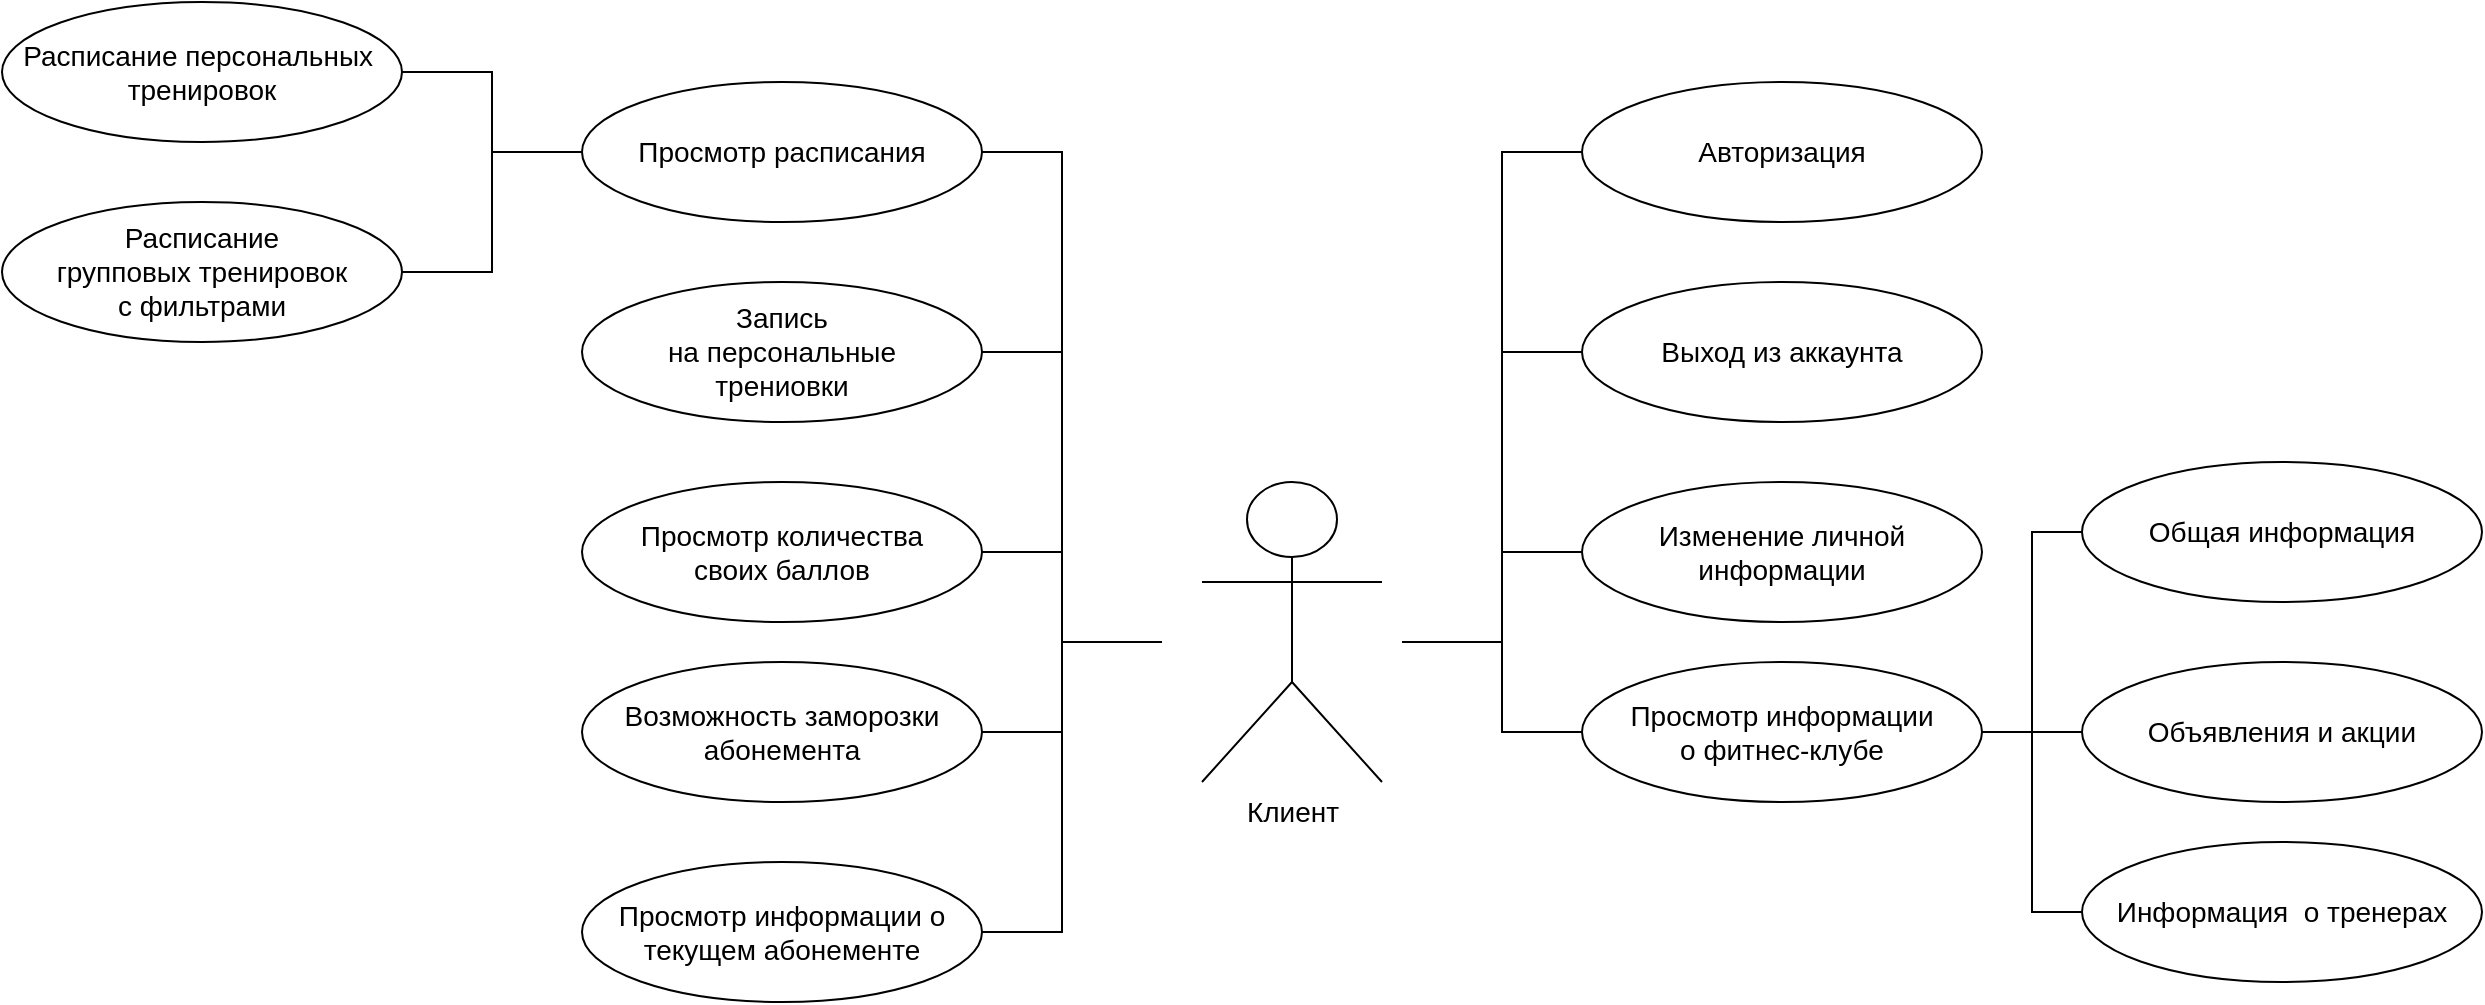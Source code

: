 <mxfile version="23.1.5" type="device" pages="4">
  <diagram id="JgWmcChnruEpAp_GRVAy" name="client">
    <mxGraphModel dx="2447" dy="843" grid="1" gridSize="10" guides="1" tooltips="1" connect="1" arrows="1" fold="1" page="1" pageScale="1" pageWidth="827" pageHeight="1169" math="0" shadow="0">
      <root>
        <mxCell id="0" />
        <mxCell id="1" parent="0" />
        <mxCell id="36" value="&lt;span style=&quot;font-size: 14px&quot;&gt;Клиент&lt;/span&gt;" style="shape=umlActor;verticalLabelPosition=bottom;verticalAlign=top;html=1;" parent="1" vertex="1">
          <mxGeometry x="380" y="240" width="90" height="150" as="geometry" />
        </mxCell>
        <mxCell id="37" style="edgeStyle=orthogonalEdgeStyle;rounded=0;html=1;fontSize=14;endArrow=none;endFill=0;strokeColor=default;exitX=0;exitY=0.5;exitDx=0;exitDy=0;entryX=0;entryY=0.5;entryDx=0;entryDy=0;" parent="1" source="48" target="38" edge="1">
          <mxGeometry relative="1" as="geometry">
            <Array as="points">
              <mxPoint x="530" y="75" />
              <mxPoint x="530" y="275" />
            </Array>
            <mxPoint x="560" y="75" as="sourcePoint" />
            <mxPoint x="560" y="275" as="targetPoint" />
          </mxGeometry>
        </mxCell>
        <mxCell id="38" value="Изменение личной информации" style="ellipse;whiteSpace=wrap;html=1;fontSize=14;" parent="1" vertex="1">
          <mxGeometry x="570" y="240" width="200" height="70" as="geometry" />
        </mxCell>
        <mxCell id="39" style="edgeStyle=orthogonalEdgeStyle;rounded=0;html=1;fontSize=14;endArrow=none;endFill=0;strokeColor=default;exitX=0;exitY=0.5;exitDx=0;exitDy=0;" parent="1" source="40" edge="1">
          <mxGeometry relative="1" as="geometry">
            <mxPoint x="530" y="175" as="targetPoint" />
            <mxPoint x="560" y="175" as="sourcePoint" />
          </mxGeometry>
        </mxCell>
        <mxCell id="40" value="Выход из аккаунта" style="ellipse;whiteSpace=wrap;html=1;fontSize=14;" parent="1" vertex="1">
          <mxGeometry x="570" y="140" width="200" height="70" as="geometry" />
        </mxCell>
        <mxCell id="41" style="edgeStyle=orthogonalEdgeStyle;html=1;exitX=1;exitY=0.5;exitDx=0;exitDy=0;entryX=1;entryY=0.5;entryDx=0;entryDy=0;fontSize=14;strokeColor=default;rounded=0;endArrow=none;endFill=0;" parent="1" source="42" target="45" edge="1">
          <mxGeometry relative="1" as="geometry">
            <Array as="points">
              <mxPoint x="310" y="75" />
              <mxPoint x="310" y="275" />
            </Array>
          </mxGeometry>
        </mxCell>
        <mxCell id="42" value="Просмотр расписания" style="ellipse;whiteSpace=wrap;html=1;fontSize=14;" parent="1" vertex="1">
          <mxGeometry x="70" y="40" width="200" height="70" as="geometry" />
        </mxCell>
        <mxCell id="43" style="edgeStyle=orthogonalEdgeStyle;rounded=0;html=1;exitX=1;exitY=0.5;exitDx=0;exitDy=0;fontSize=14;endArrow=none;endFill=0;strokeColor=default;" parent="1" source="44" edge="1">
          <mxGeometry relative="1" as="geometry">
            <mxPoint x="310" y="175" as="targetPoint" />
          </mxGeometry>
        </mxCell>
        <mxCell id="44" value="Запись&lt;br&gt;на персональные&lt;br&gt;трениовки" style="ellipse;whiteSpace=wrap;html=1;fontSize=14;" parent="1" vertex="1">
          <mxGeometry x="70" y="140" width="200" height="70" as="geometry" />
        </mxCell>
        <mxCell id="45" value="Просмотр количества &lt;br&gt;своих баллов" style="ellipse;whiteSpace=wrap;html=1;fontSize=14;" parent="1" vertex="1">
          <mxGeometry x="70" y="240" width="200" height="70" as="geometry" />
        </mxCell>
        <mxCell id="46" style="edgeStyle=orthogonalEdgeStyle;html=1;exitX=1;exitY=0.5;exitDx=0;exitDy=0;rounded=0;endArrow=none;endFill=0;" parent="1" source="47" edge="1">
          <mxGeometry relative="1" as="geometry">
            <mxPoint x="310" y="270" as="targetPoint" />
            <Array as="points">
              <mxPoint x="310" y="365" />
            </Array>
          </mxGeometry>
        </mxCell>
        <mxCell id="47" value="Возможность заморозки абонемента" style="ellipse;whiteSpace=wrap;html=1;fontSize=14;" parent="1" vertex="1">
          <mxGeometry x="70" y="330" width="200" height="70" as="geometry" />
        </mxCell>
        <mxCell id="48" value="Авторизация" style="ellipse;whiteSpace=wrap;html=1;fontSize=14;" parent="1" vertex="1">
          <mxGeometry x="570" y="40" width="200" height="70" as="geometry" />
        </mxCell>
        <mxCell id="49" style="edgeStyle=orthogonalEdgeStyle;rounded=0;html=1;exitX=0;exitY=0.5;exitDx=0;exitDy=0;endArrow=none;endFill=0;" parent="1" source="50" edge="1">
          <mxGeometry relative="1" as="geometry">
            <mxPoint x="530" y="270" as="targetPoint" />
            <Array as="points">
              <mxPoint x="530" y="365" />
              <mxPoint x="530" y="320" />
            </Array>
          </mxGeometry>
        </mxCell>
        <mxCell id="50" value="Просмотр информации&lt;br&gt;о фитнес-клубе" style="ellipse;whiteSpace=wrap;html=1;fontSize=14;" parent="1" vertex="1">
          <mxGeometry x="570" y="330" width="200" height="70" as="geometry" />
        </mxCell>
        <mxCell id="57" style="edgeStyle=orthogonalEdgeStyle;rounded=0;html=1;exitX=1;exitY=0.5;exitDx=0;exitDy=0;endArrow=none;endFill=0;" parent="1" source="53" edge="1">
          <mxGeometry relative="1" as="geometry">
            <mxPoint x="360" y="320" as="targetPoint" />
            <Array as="points">
              <mxPoint x="310" y="465" />
              <mxPoint x="310" y="320" />
              <mxPoint x="360" y="320" />
            </Array>
          </mxGeometry>
        </mxCell>
        <mxCell id="53" value="Просмотр информации о текущем абонементе" style="ellipse;whiteSpace=wrap;html=1;fontSize=14;" parent="1" vertex="1">
          <mxGeometry x="70" y="430" width="200" height="70" as="geometry" />
        </mxCell>
        <mxCell id="58" style="edgeStyle=orthogonalEdgeStyle;rounded=0;html=1;exitX=0;exitY=0.5;exitDx=0;exitDy=0;endArrow=none;endFill=0;" parent="1" source="50" edge="1">
          <mxGeometry relative="1" as="geometry">
            <mxPoint x="480" y="320" as="targetPoint" />
            <Array as="points">
              <mxPoint x="530" y="365" />
              <mxPoint x="530" y="320" />
            </Array>
            <mxPoint x="570" y="455" as="sourcePoint" />
          </mxGeometry>
        </mxCell>
        <mxCell id="4wWkYIhWwg3KaGlGukRf-58" value="" style="endArrow=none;html=1;rounded=0;entryX=1;entryY=0.5;entryDx=0;entryDy=0;exitX=0;exitY=0.5;exitDx=0;exitDy=0;edgeStyle=orthogonalEdgeStyle;" parent="1" source="42" target="4wWkYIhWwg3KaGlGukRf-59" edge="1">
          <mxGeometry width="50" height="50" relative="1" as="geometry">
            <mxPoint x="430" y="390" as="sourcePoint" />
            <mxPoint x="-30" y="100" as="targetPoint" />
          </mxGeometry>
        </mxCell>
        <mxCell id="4wWkYIhWwg3KaGlGukRf-59" value="Расписание &lt;br&gt;групповых тренировок&lt;br&gt;с фильтрами" style="ellipse;whiteSpace=wrap;html=1;fontSize=14;" parent="1" vertex="1">
          <mxGeometry x="-220" y="100" width="200" height="70" as="geometry" />
        </mxCell>
        <mxCell id="4wWkYIhWwg3KaGlGukRf-60" value="Расписание персональных&amp;nbsp;&lt;br&gt;тренировок" style="ellipse;whiteSpace=wrap;html=1;fontSize=14;" parent="1" vertex="1">
          <mxGeometry x="-220" width="200" height="70" as="geometry" />
        </mxCell>
        <mxCell id="4wWkYIhWwg3KaGlGukRf-61" value="" style="endArrow=none;html=1;rounded=0;entryX=1;entryY=0.5;entryDx=0;entryDy=0;exitX=0;exitY=0.5;exitDx=0;exitDy=0;edgeStyle=orthogonalEdgeStyle;" parent="1" source="42" target="4wWkYIhWwg3KaGlGukRf-60" edge="1">
          <mxGeometry width="50" height="50" relative="1" as="geometry">
            <mxPoint x="430" y="390" as="sourcePoint" />
            <mxPoint x="480" y="340" as="targetPoint" />
          </mxGeometry>
        </mxCell>
        <mxCell id="4wWkYIhWwg3KaGlGukRf-63" value="Объявления и акции" style="ellipse;whiteSpace=wrap;html=1;fontSize=14;" parent="1" vertex="1">
          <mxGeometry x="820" y="330" width="200" height="70" as="geometry" />
        </mxCell>
        <mxCell id="4wWkYIhWwg3KaGlGukRf-64" value="Общая информация" style="ellipse;whiteSpace=wrap;html=1;fontSize=14;" parent="1" vertex="1">
          <mxGeometry x="820" y="230" width="200" height="70" as="geometry" />
        </mxCell>
        <mxCell id="4wWkYIhWwg3KaGlGukRf-66" value="" style="endArrow=none;html=1;rounded=0;entryX=0;entryY=0.5;entryDx=0;entryDy=0;exitX=1;exitY=0.5;exitDx=0;exitDy=0;edgeStyle=orthogonalEdgeStyle;" parent="1" source="50" target="4wWkYIhWwg3KaGlGukRf-64" edge="1">
          <mxGeometry width="50" height="50" relative="1" as="geometry">
            <mxPoint x="430" y="390" as="sourcePoint" />
            <mxPoint x="480" y="340" as="targetPoint" />
          </mxGeometry>
        </mxCell>
        <mxCell id="4wWkYIhWwg3KaGlGukRf-67" value="" style="endArrow=none;html=1;rounded=0;entryX=0;entryY=0.5;entryDx=0;entryDy=0;exitX=1;exitY=0.5;exitDx=0;exitDy=0;edgeStyle=orthogonalEdgeStyle;" parent="1" source="50" target="4wWkYIhWwg3KaGlGukRf-63" edge="1">
          <mxGeometry width="50" height="50" relative="1" as="geometry">
            <mxPoint x="770" y="370" as="sourcePoint" />
            <mxPoint x="830" y="380" as="targetPoint" />
          </mxGeometry>
        </mxCell>
        <mxCell id="4wWkYIhWwg3KaGlGukRf-68" value="Информация&amp;nbsp; о тренерах" style="ellipse;whiteSpace=wrap;html=1;fontSize=14;" parent="1" vertex="1">
          <mxGeometry x="820" y="420" width="200" height="70" as="geometry" />
        </mxCell>
        <mxCell id="4wWkYIhWwg3KaGlGukRf-69" value="" style="endArrow=none;html=1;rounded=0;entryX=0;entryY=0.5;entryDx=0;entryDy=0;exitX=1;exitY=0.5;exitDx=0;exitDy=0;edgeStyle=orthogonalEdgeStyle;" parent="1" source="50" target="4wWkYIhWwg3KaGlGukRf-68" edge="1">
          <mxGeometry width="50" height="50" relative="1" as="geometry">
            <mxPoint x="430" y="390" as="sourcePoint" />
            <mxPoint x="480" y="340" as="targetPoint" />
          </mxGeometry>
        </mxCell>
      </root>
    </mxGraphModel>
  </diagram>
  <diagram id="VQe6DZZ4oRjBUS93IAuy" name="admin">
    <mxGraphModel dx="1620" dy="843" grid="1" gridSize="10" guides="1" tooltips="1" connect="1" arrows="1" fold="1" page="1" pageScale="1" pageWidth="1100" pageHeight="850" math="0" shadow="0">
      <root>
        <mxCell id="0" />
        <mxCell id="1" parent="0" />
        <mxCell id="sJf_m1rJ1l_5RSg0pAdF-1" value="&lt;span style=&quot;font-size: 14px;&quot;&gt;Администратор&lt;/span&gt;" style="shape=umlActor;verticalLabelPosition=bottom;verticalAlign=top;html=1;" parent="1" vertex="1">
          <mxGeometry x="730" y="720" width="90" height="150" as="geometry" />
        </mxCell>
        <mxCell id="sJf_m1rJ1l_5RSg0pAdF-2" style="edgeStyle=orthogonalEdgeStyle;rounded=0;html=1;fontSize=14;endArrow=none;endFill=0;strokeColor=default;exitX=0;exitY=0.5;exitDx=0;exitDy=0;entryX=0;entryY=0.5;entryDx=0;entryDy=0;" parent="1" source="sJf_m1rJ1l_5RSg0pAdF-13" target="sJf_m1rJ1l_5RSg0pAdF-3" edge="1">
          <mxGeometry relative="1" as="geometry">
            <Array as="points">
              <mxPoint x="880" y="555" />
              <mxPoint x="880" y="755" />
            </Array>
            <mxPoint x="910" y="555" as="sourcePoint" />
            <mxPoint x="910" y="755" as="targetPoint" />
          </mxGeometry>
        </mxCell>
        <mxCell id="sJf_m1rJ1l_5RSg0pAdF-3" value="Выход из аккаунта" style="ellipse;whiteSpace=wrap;html=1;fontSize=14;" parent="1" vertex="1">
          <mxGeometry x="920" y="720" width="200" height="70" as="geometry" />
        </mxCell>
        <mxCell id="sJf_m1rJ1l_5RSg0pAdF-4" style="edgeStyle=orthogonalEdgeStyle;rounded=0;html=1;fontSize=14;endArrow=none;endFill=0;strokeColor=default;exitX=0;exitY=0.5;exitDx=0;exitDy=0;" parent="1" source="sJf_m1rJ1l_5RSg0pAdF-5" edge="1">
          <mxGeometry relative="1" as="geometry">
            <mxPoint x="880" y="655" as="targetPoint" />
            <mxPoint x="910" y="655" as="sourcePoint" />
          </mxGeometry>
        </mxCell>
        <mxCell id="sJf_m1rJ1l_5RSg0pAdF-5" value="Авторизация" style="ellipse;whiteSpace=wrap;html=1;fontSize=14;" parent="1" vertex="1">
          <mxGeometry x="920" y="620" width="200" height="70" as="geometry" />
        </mxCell>
        <mxCell id="sJf_m1rJ1l_5RSg0pAdF-6" style="edgeStyle=orthogonalEdgeStyle;html=1;exitX=1;exitY=0.5;exitDx=0;exitDy=0;entryX=1;entryY=0.5;entryDx=0;entryDy=0;fontSize=14;strokeColor=default;rounded=0;endArrow=none;endFill=0;" parent="1" source="sJf_m1rJ1l_5RSg0pAdF-7" target="sJf_m1rJ1l_5RSg0pAdF-10" edge="1">
          <mxGeometry relative="1" as="geometry">
            <Array as="points">
              <mxPoint x="660" y="555" />
              <mxPoint x="660" y="755" />
            </Array>
          </mxGeometry>
        </mxCell>
        <mxCell id="sJf_m1rJ1l_5RSg0pAdF-7" value="Изменение информации&lt;br&gt;о клиентах" style="ellipse;whiteSpace=wrap;html=1;fontSize=14;" parent="1" vertex="1">
          <mxGeometry x="420" y="520" width="200" height="70" as="geometry" />
        </mxCell>
        <mxCell id="sJf_m1rJ1l_5RSg0pAdF-8" style="edgeStyle=orthogonalEdgeStyle;rounded=0;html=1;exitX=1;exitY=0.5;exitDx=0;exitDy=0;fontSize=14;endArrow=none;endFill=0;strokeColor=default;" parent="1" source="sJf_m1rJ1l_5RSg0pAdF-9" edge="1">
          <mxGeometry relative="1" as="geometry">
            <mxPoint x="660" y="655" as="targetPoint" />
          </mxGeometry>
        </mxCell>
        <mxCell id="sJf_m1rJ1l_5RSg0pAdF-9" value="Изменение информации о тренерах" style="ellipse;whiteSpace=wrap;html=1;fontSize=14;" parent="1" vertex="1">
          <mxGeometry x="420" y="620" width="200" height="70" as="geometry" />
        </mxCell>
        <mxCell id="sJf_m1rJ1l_5RSg0pAdF-10" value="Регистрация" style="ellipse;whiteSpace=wrap;html=1;fontSize=14;" parent="1" vertex="1">
          <mxGeometry x="420" y="720" width="200" height="70" as="geometry" />
        </mxCell>
        <mxCell id="sJf_m1rJ1l_5RSg0pAdF-11" style="edgeStyle=orthogonalEdgeStyle;html=1;exitX=1;exitY=0.5;exitDx=0;exitDy=0;rounded=0;endArrow=none;endFill=0;" parent="1" source="sJf_m1rJ1l_5RSg0pAdF-12" edge="1">
          <mxGeometry relative="1" as="geometry">
            <mxPoint x="660" y="750" as="targetPoint" />
            <Array as="points">
              <mxPoint x="660" y="845" />
            </Array>
          </mxGeometry>
        </mxCell>
        <mxCell id="sJf_m1rJ1l_5RSg0pAdF-12" value="Изменение объявлений фитнес-клуба" style="ellipse;whiteSpace=wrap;html=1;fontSize=14;" parent="1" vertex="1">
          <mxGeometry x="420" y="810" width="200" height="70" as="geometry" />
        </mxCell>
        <mxCell id="sJf_m1rJ1l_5RSg0pAdF-13" value="Изменение абонементов клиентов" style="ellipse;whiteSpace=wrap;html=1;fontSize=14;" parent="1" vertex="1">
          <mxGeometry x="920" y="520" width="200" height="70" as="geometry" />
        </mxCell>
        <mxCell id="sJf_m1rJ1l_5RSg0pAdF-14" style="edgeStyle=orthogonalEdgeStyle;rounded=0;html=1;exitX=0;exitY=0.5;exitDx=0;exitDy=0;endArrow=none;endFill=0;" parent="1" source="sJf_m1rJ1l_5RSg0pAdF-15" edge="1">
          <mxGeometry relative="1" as="geometry">
            <mxPoint x="880" y="750" as="targetPoint" />
            <Array as="points">
              <mxPoint x="880" y="845" />
              <mxPoint x="880" y="800" />
            </Array>
          </mxGeometry>
        </mxCell>
        <mxCell id="sJf_m1rJ1l_5RSg0pAdF-15" value="Просмотр информации&lt;br&gt;о фитнес-клубе" style="ellipse;whiteSpace=wrap;html=1;fontSize=14;" parent="1" vertex="1">
          <mxGeometry x="920" y="810" width="200" height="70" as="geometry" />
        </mxCell>
        <mxCell id="sJf_m1rJ1l_5RSg0pAdF-16" style="edgeStyle=orthogonalEdgeStyle;rounded=0;html=1;exitX=1;exitY=0.5;exitDx=0;exitDy=0;endArrow=none;endFill=0;" parent="1" source="sJf_m1rJ1l_5RSg0pAdF-17" edge="1">
          <mxGeometry relative="1" as="geometry">
            <mxPoint x="710" y="800" as="targetPoint" />
            <Array as="points">
              <mxPoint x="660" y="945" />
              <mxPoint x="660" y="800" />
              <mxPoint x="710" y="800" />
            </Array>
          </mxGeometry>
        </mxCell>
        <mxCell id="sJf_m1rJ1l_5RSg0pAdF-17" value="Изменение расписания" style="ellipse;whiteSpace=wrap;html=1;fontSize=14;" parent="1" vertex="1">
          <mxGeometry x="420" y="910" width="200" height="70" as="geometry" />
        </mxCell>
        <mxCell id="sJf_m1rJ1l_5RSg0pAdF-18" style="edgeStyle=orthogonalEdgeStyle;rounded=0;html=1;exitX=0;exitY=0.5;exitDx=0;exitDy=0;endArrow=none;endFill=0;" parent="1" source="sJf_m1rJ1l_5RSg0pAdF-15" edge="1">
          <mxGeometry relative="1" as="geometry">
            <mxPoint x="830" y="800" as="targetPoint" />
            <Array as="points">
              <mxPoint x="880" y="845" />
              <mxPoint x="880" y="800" />
            </Array>
            <mxPoint x="920" y="935" as="sourcePoint" />
          </mxGeometry>
        </mxCell>
        <mxCell id="sJf_m1rJ1l_5RSg0pAdF-19" value="" style="edgeStyle=orthogonalEdgeStyle;rounded=0;html=1;exitX=0;exitY=0.5;exitDx=0;exitDy=0;fontSize=14;endArrow=none;endFill=0;strokeColor=default;" parent="1" source="sJf_m1rJ1l_5RSg0pAdF-7" target="sJf_m1rJ1l_5RSg0pAdF-20" edge="1">
          <mxGeometry width="50" height="50" relative="1" as="geometry">
            <mxPoint x="780" y="870" as="sourcePoint" />
            <mxPoint x="320" y="580" as="targetPoint" />
          </mxGeometry>
        </mxCell>
        <mxCell id="sJf_m1rJ1l_5RSg0pAdF-20" value="Удаление старого" style="ellipse;whiteSpace=wrap;html=1;fontSize=14;" parent="1" vertex="1">
          <mxGeometry x="130" y="570" width="200" height="70" as="geometry" />
        </mxCell>
        <mxCell id="sJf_m1rJ1l_5RSg0pAdF-21" value="Добавление нового" style="ellipse;whiteSpace=wrap;html=1;fontSize=14;" parent="1" vertex="1">
          <mxGeometry x="130" y="480" width="200" height="70" as="geometry" />
        </mxCell>
        <mxCell id="sJf_m1rJ1l_5RSg0pAdF-22" value="" style="edgeStyle=orthogonalEdgeStyle;rounded=0;html=1;fontSize=14;endArrow=none;endFill=0;strokeColor=default;exitX=0;exitY=0.5;exitDx=0;exitDy=0;" parent="1" source="sJf_m1rJ1l_5RSg0pAdF-7" target="sJf_m1rJ1l_5RSg0pAdF-21" edge="1">
          <mxGeometry width="50" height="50" relative="1" as="geometry">
            <mxPoint x="690" y="540" as="sourcePoint" />
            <mxPoint x="830" y="820" as="targetPoint" />
          </mxGeometry>
        </mxCell>
        <mxCell id="sJf_m1rJ1l_5RSg0pAdF-23" value="Объявления и акции" style="ellipse;whiteSpace=wrap;html=1;fontSize=14;" parent="1" vertex="1">
          <mxGeometry x="1170" y="810" width="200" height="70" as="geometry" />
        </mxCell>
        <mxCell id="sJf_m1rJ1l_5RSg0pAdF-24" value="Общая информация" style="ellipse;whiteSpace=wrap;html=1;fontSize=14;" parent="1" vertex="1">
          <mxGeometry x="1170" y="710" width="200" height="70" as="geometry" />
        </mxCell>
        <mxCell id="sJf_m1rJ1l_5RSg0pAdF-25" value="" style="endArrow=none;html=1;rounded=0;entryX=0;entryY=0.5;entryDx=0;entryDy=0;exitX=1;exitY=0.5;exitDx=0;exitDy=0;edgeStyle=orthogonalEdgeStyle;" parent="1" source="sJf_m1rJ1l_5RSg0pAdF-15" target="sJf_m1rJ1l_5RSg0pAdF-24" edge="1">
          <mxGeometry width="50" height="50" relative="1" as="geometry">
            <mxPoint x="780" y="870" as="sourcePoint" />
            <mxPoint x="830" y="820" as="targetPoint" />
          </mxGeometry>
        </mxCell>
        <mxCell id="sJf_m1rJ1l_5RSg0pAdF-26" value="" style="endArrow=none;html=1;rounded=0;entryX=0;entryY=0.5;entryDx=0;entryDy=0;exitX=1;exitY=0.5;exitDx=0;exitDy=0;edgeStyle=orthogonalEdgeStyle;" parent="1" source="sJf_m1rJ1l_5RSg0pAdF-15" target="sJf_m1rJ1l_5RSg0pAdF-23" edge="1">
          <mxGeometry width="50" height="50" relative="1" as="geometry">
            <mxPoint x="1120" y="850" as="sourcePoint" />
            <mxPoint x="1180" y="860" as="targetPoint" />
          </mxGeometry>
        </mxCell>
        <mxCell id="sJf_m1rJ1l_5RSg0pAdF-27" value="Информация&amp;nbsp; о тренерах" style="ellipse;whiteSpace=wrap;html=1;fontSize=14;" parent="1" vertex="1">
          <mxGeometry x="1170" y="900" width="200" height="70" as="geometry" />
        </mxCell>
        <mxCell id="sJf_m1rJ1l_5RSg0pAdF-28" value="" style="endArrow=none;html=1;rounded=0;entryX=0;entryY=0.5;entryDx=0;entryDy=0;exitX=1;exitY=0.5;exitDx=0;exitDy=0;edgeStyle=orthogonalEdgeStyle;" parent="1" source="sJf_m1rJ1l_5RSg0pAdF-15" target="sJf_m1rJ1l_5RSg0pAdF-27" edge="1">
          <mxGeometry width="50" height="50" relative="1" as="geometry">
            <mxPoint x="780" y="870" as="sourcePoint" />
            <mxPoint x="830" y="820" as="targetPoint" />
          </mxGeometry>
        </mxCell>
        <mxCell id="sJf_m1rJ1l_5RSg0pAdF-57" value="Просмотр информации&lt;br&gt;о клиентах" style="ellipse;whiteSpace=wrap;html=1;fontSize=14;" parent="1" vertex="1">
          <mxGeometry x="920" y="900" width="200" height="70" as="geometry" />
        </mxCell>
        <mxCell id="sJf_m1rJ1l_5RSg0pAdF-58" value="" style="endArrow=none;html=1;rounded=0;entryX=0;entryY=0.5;entryDx=0;entryDy=0;edgeStyle=orthogonalEdgeStyle;" parent="1" target="sJf_m1rJ1l_5RSg0pAdF-57" edge="1">
          <mxGeometry width="50" height="50" relative="1" as="geometry">
            <mxPoint x="880" y="840" as="sourcePoint" />
            <mxPoint x="910" y="930" as="targetPoint" />
            <Array as="points">
              <mxPoint x="880" y="935" />
            </Array>
          </mxGeometry>
        </mxCell>
        <mxCell id="sJf_m1rJ1l_5RSg0pAdF-59" value="Изменение существующего" style="ellipse;whiteSpace=wrap;html=1;fontSize=14;" parent="1" vertex="1">
          <mxGeometry x="130" y="660" width="200" height="70" as="geometry" />
        </mxCell>
        <mxCell id="X6Lug7Ojs9OI_3mjuRGA-1" value="" style="endArrow=none;html=1;rounded=0;entryX=0;entryY=0.5;entryDx=0;entryDy=0;exitX=1;exitY=0.5;exitDx=0;exitDy=0;edgeStyle=orthogonalEdgeStyle;" parent="1" source="sJf_m1rJ1l_5RSg0pAdF-59" target="sJf_m1rJ1l_5RSg0pAdF-7" edge="1">
          <mxGeometry width="50" height="50" relative="1" as="geometry">
            <mxPoint x="340" y="820" as="sourcePoint" />
            <mxPoint x="390" y="770" as="targetPoint" />
          </mxGeometry>
        </mxCell>
        <mxCell id="X6Lug7Ojs9OI_3mjuRGA-2" value="" style="endArrow=none;html=1;rounded=0;entryX=0;entryY=0.5;entryDx=0;entryDy=0;exitX=1;exitY=0.5;exitDx=0;exitDy=0;edgeStyle=orthogonalEdgeStyle;" parent="1" source="sJf_m1rJ1l_5RSg0pAdF-20" target="sJf_m1rJ1l_5RSg0pAdF-9" edge="1">
          <mxGeometry width="50" height="50" relative="1" as="geometry">
            <mxPoint x="380" y="655" as="sourcePoint" />
            <mxPoint x="380" y="750" as="targetPoint" />
          </mxGeometry>
        </mxCell>
        <mxCell id="9XiOQbKyr_jy2MW8L0S3-1" value="Изменение расписания групповых тренировок" style="ellipse;whiteSpace=wrap;html=1;fontSize=14;" parent="1" vertex="1">
          <mxGeometry x="130" y="840" width="200" height="70" as="geometry" />
        </mxCell>
        <mxCell id="9XiOQbKyr_jy2MW8L0S3-2" value="Изменение расписания персональных тренировок" style="ellipse;whiteSpace=wrap;html=1;fontSize=14;" parent="1" vertex="1">
          <mxGeometry x="130" y="945" width="200" height="70" as="geometry" />
        </mxCell>
        <mxCell id="9XiOQbKyr_jy2MW8L0S3-4" value="" style="endArrow=none;html=1;rounded=0;entryX=0;entryY=0.5;entryDx=0;entryDy=0;exitX=1;exitY=0.5;exitDx=0;exitDy=0;edgeStyle=orthogonalEdgeStyle;" parent="1" source="9XiOQbKyr_jy2MW8L0S3-1" target="sJf_m1rJ1l_5RSg0pAdF-17" edge="1">
          <mxGeometry width="50" height="50" relative="1" as="geometry">
            <mxPoint x="300" y="980" as="sourcePoint" />
            <mxPoint x="350" y="930" as="targetPoint" />
          </mxGeometry>
        </mxCell>
        <mxCell id="9XiOQbKyr_jy2MW8L0S3-5" value="" style="endArrow=none;html=1;rounded=0;exitX=1;exitY=0.5;exitDx=0;exitDy=0;entryX=0;entryY=0.5;entryDx=0;entryDy=0;edgeStyle=orthogonalEdgeStyle;" parent="1" source="9XiOQbKyr_jy2MW8L0S3-2" target="sJf_m1rJ1l_5RSg0pAdF-17" edge="1">
          <mxGeometry width="50" height="50" relative="1" as="geometry">
            <mxPoint x="380" y="1020" as="sourcePoint" />
            <mxPoint x="420" y="940" as="targetPoint" />
          </mxGeometry>
        </mxCell>
        <mxCell id="wxDkS1prS-b1TXIRcQyf-8" value="Заморозка" style="ellipse;whiteSpace=wrap;html=1;fontSize=14;" parent="1" vertex="1">
          <mxGeometry x="1170" y="520" width="200" height="70" as="geometry" />
        </mxCell>
        <mxCell id="wxDkS1prS-b1TXIRcQyf-9" value="Добавление нового" style="ellipse;whiteSpace=wrap;html=1;fontSize=14;" parent="1" vertex="1">
          <mxGeometry x="1170" y="420" width="200" height="70" as="geometry" />
        </mxCell>
        <mxCell id="wxDkS1prS-b1TXIRcQyf-10" value="" style="endArrow=none;html=1;rounded=0;entryX=0;entryY=0.5;entryDx=0;entryDy=0;exitX=1;exitY=0.5;exitDx=0;exitDy=0;edgeStyle=orthogonalEdgeStyle;" parent="1" target="wxDkS1prS-b1TXIRcQyf-9" edge="1">
          <mxGeometry width="50" height="50" relative="1" as="geometry">
            <mxPoint x="1120" y="555" as="sourcePoint" />
            <mxPoint x="830" y="530" as="targetPoint" />
          </mxGeometry>
        </mxCell>
        <mxCell id="wxDkS1prS-b1TXIRcQyf-11" value="" style="endArrow=none;html=1;rounded=0;entryX=0;entryY=0.5;entryDx=0;entryDy=0;exitX=1;exitY=0.5;exitDx=0;exitDy=0;edgeStyle=orthogonalEdgeStyle;" parent="1" target="wxDkS1prS-b1TXIRcQyf-8" edge="1">
          <mxGeometry width="50" height="50" relative="1" as="geometry">
            <mxPoint x="1120" y="555" as="sourcePoint" />
            <mxPoint x="1180" y="570" as="targetPoint" />
          </mxGeometry>
        </mxCell>
        <mxCell id="wxDkS1prS-b1TXIRcQyf-12" value="Удаление" style="ellipse;whiteSpace=wrap;html=1;fontSize=14;" parent="1" vertex="1">
          <mxGeometry x="1170" y="610" width="200" height="70" as="geometry" />
        </mxCell>
        <mxCell id="wxDkS1prS-b1TXIRcQyf-13" value="" style="endArrow=none;html=1;rounded=0;entryX=0;entryY=0.5;entryDx=0;entryDy=0;exitX=1;exitY=0.5;exitDx=0;exitDy=0;edgeStyle=orthogonalEdgeStyle;" parent="1" target="wxDkS1prS-b1TXIRcQyf-12" edge="1">
          <mxGeometry width="50" height="50" relative="1" as="geometry">
            <mxPoint x="1120" y="555" as="sourcePoint" />
            <mxPoint x="830" y="530" as="targetPoint" />
          </mxGeometry>
        </mxCell>
        <mxCell id="P0bPWnZrPJMD0_GO6duf-1" value="Управление бонусами клиентов" style="ellipse;whiteSpace=wrap;html=1;fontSize=14;" vertex="1" parent="1">
          <mxGeometry x="920" y="990" width="200" height="70" as="geometry" />
        </mxCell>
        <mxCell id="P0bPWnZrPJMD0_GO6duf-2" value="" style="endArrow=none;html=1;rounded=0;entryX=0;entryY=0.5;entryDx=0;entryDy=0;edgeStyle=orthogonalEdgeStyle;" edge="1" parent="1">
          <mxGeometry width="50" height="50" relative="1" as="geometry">
            <mxPoint x="880" y="932.5" as="sourcePoint" />
            <mxPoint x="920" y="1027.5" as="targetPoint" />
            <Array as="points">
              <mxPoint x="880" y="1027.5" />
            </Array>
          </mxGeometry>
        </mxCell>
      </root>
    </mxGraphModel>
  </diagram>
  <diagram id="lR87RK5CVh3wp8Wt9_yp" name="trainer">
    <mxGraphModel dx="1620" dy="843" grid="1" gridSize="10" guides="1" tooltips="1" connect="1" arrows="1" fold="1" page="1" pageScale="1" pageWidth="1100" pageHeight="850" math="0" shadow="0">
      <root>
        <mxCell id="0" />
        <mxCell id="1" parent="0" />
        <mxCell id="DOnnzGHvciUqaRiP9nLU-1" value="&lt;span style=&quot;font-size: 14px&quot;&gt;Тренер&lt;/span&gt;" style="shape=umlActor;verticalLabelPosition=bottom;verticalAlign=top;html=1;" parent="1" vertex="1">
          <mxGeometry x="790" y="650" width="90" height="150" as="geometry" />
        </mxCell>
        <mxCell id="DOnnzGHvciUqaRiP9nLU-2" style="edgeStyle=orthogonalEdgeStyle;rounded=0;html=1;fontSize=14;endArrow=none;endFill=0;strokeColor=default;exitX=0;exitY=0.5;exitDx=0;exitDy=0;entryX=0;entryY=0.5;entryDx=0;entryDy=0;" parent="1" source="DOnnzGHvciUqaRiP9nLU-13" target="DOnnzGHvciUqaRiP9nLU-3" edge="1">
          <mxGeometry relative="1" as="geometry">
            <Array as="points">
              <mxPoint x="940" y="515" />
              <mxPoint x="940" y="715" />
            </Array>
            <mxPoint x="970" y="515" as="sourcePoint" />
            <mxPoint x="970" y="715" as="targetPoint" />
          </mxGeometry>
        </mxCell>
        <mxCell id="DOnnzGHvciUqaRiP9nLU-3" value="Изменение личной информации" style="ellipse;whiteSpace=wrap;html=1;fontSize=14;" parent="1" vertex="1">
          <mxGeometry x="980" y="680" width="200" height="70" as="geometry" />
        </mxCell>
        <mxCell id="DOnnzGHvciUqaRiP9nLU-4" style="edgeStyle=orthogonalEdgeStyle;rounded=0;html=1;fontSize=14;endArrow=none;endFill=0;strokeColor=default;exitX=0;exitY=0.5;exitDx=0;exitDy=0;" parent="1" source="DOnnzGHvciUqaRiP9nLU-5" edge="1">
          <mxGeometry relative="1" as="geometry">
            <mxPoint x="940" y="615" as="targetPoint" />
            <mxPoint x="970" y="615" as="sourcePoint" />
          </mxGeometry>
        </mxCell>
        <mxCell id="DOnnzGHvciUqaRiP9nLU-5" value="Выход из аккаунта" style="ellipse;whiteSpace=wrap;html=1;fontSize=14;" parent="1" vertex="1">
          <mxGeometry x="980" y="580" width="200" height="70" as="geometry" />
        </mxCell>
        <mxCell id="DOnnzGHvciUqaRiP9nLU-6" style="edgeStyle=orthogonalEdgeStyle;html=1;exitX=1;exitY=0.5;exitDx=0;exitDy=0;fontSize=14;strokeColor=default;rounded=0;endArrow=none;endFill=0;" parent="1" source="DOnnzGHvciUqaRiP9nLU-7" edge="1">
          <mxGeometry relative="1" as="geometry">
            <Array as="points">
              <mxPoint x="720" y="565" />
            </Array>
            <mxPoint x="720" y="720" as="targetPoint" />
          </mxGeometry>
        </mxCell>
        <mxCell id="DOnnzGHvciUqaRiP9nLU-7" value="Просмотр расписания" style="ellipse;whiteSpace=wrap;html=1;fontSize=14;" parent="1" vertex="1">
          <mxGeometry x="480" y="530" width="200" height="70" as="geometry" />
        </mxCell>
        <mxCell id="DOnnzGHvciUqaRiP9nLU-8" style="edgeStyle=orthogonalEdgeStyle;rounded=0;html=1;exitX=1;exitY=0.5;exitDx=0;exitDy=0;fontSize=14;endArrow=none;endFill=0;strokeColor=default;" parent="1" source="DOnnzGHvciUqaRiP9nLU-9" edge="1">
          <mxGeometry relative="1" as="geometry">
            <mxPoint x="720" y="665" as="targetPoint" />
          </mxGeometry>
        </mxCell>
        <mxCell id="DOnnzGHvciUqaRiP9nLU-9" value="Просмотр общей информации о клиентах" style="ellipse;whiteSpace=wrap;html=1;fontSize=14;" parent="1" vertex="1">
          <mxGeometry x="480" y="630" width="200" height="70" as="geometry" />
        </mxCell>
        <mxCell id="DOnnzGHvciUqaRiP9nLU-13" value="Авторизация" style="ellipse;whiteSpace=wrap;html=1;fontSize=14;" parent="1" vertex="1">
          <mxGeometry x="980" y="480" width="200" height="70" as="geometry" />
        </mxCell>
        <mxCell id="DOnnzGHvciUqaRiP9nLU-14" style="edgeStyle=orthogonalEdgeStyle;rounded=0;html=1;exitX=0;exitY=0.5;exitDx=0;exitDy=0;endArrow=none;endFill=0;" parent="1" source="DOnnzGHvciUqaRiP9nLU-15" edge="1">
          <mxGeometry relative="1" as="geometry">
            <mxPoint x="940" y="710" as="targetPoint" />
            <Array as="points">
              <mxPoint x="940" y="805" />
              <mxPoint x="940" y="760" />
            </Array>
          </mxGeometry>
        </mxCell>
        <mxCell id="DOnnzGHvciUqaRiP9nLU-15" value="Просмотр информации&lt;br&gt;о фитнес-клубе" style="ellipse;whiteSpace=wrap;html=1;fontSize=14;" parent="1" vertex="1">
          <mxGeometry x="980" y="770" width="200" height="70" as="geometry" />
        </mxCell>
        <mxCell id="DOnnzGHvciUqaRiP9nLU-16" style="edgeStyle=orthogonalEdgeStyle;rounded=0;html=1;endArrow=none;endFill=0;" parent="1" source="DOnnzGHvciUqaRiP9nLU-30" edge="1">
          <mxGeometry relative="1" as="geometry">
            <mxPoint x="770" y="710" as="targetPoint" />
            <Array as="points">
              <mxPoint x="720" y="815" />
              <mxPoint x="720" y="710" />
            </Array>
            <mxPoint x="680" y="855" as="sourcePoint" />
          </mxGeometry>
        </mxCell>
        <mxCell id="DOnnzGHvciUqaRiP9nLU-19" value="" style="endArrow=none;html=1;rounded=0;exitX=0;exitY=0.5;exitDx=0;exitDy=0;entryX=1;entryY=0.5;entryDx=0;entryDy=0;edgeStyle=orthogonalEdgeStyle;" parent="1" source="DOnnzGHvciUqaRiP9nLU-7" target="DOnnzGHvciUqaRiP9nLU-20" edge="1">
          <mxGeometry width="50" height="50" relative="1" as="geometry">
            <mxPoint x="840" y="880" as="sourcePoint" />
            <mxPoint x="380" y="590" as="targetPoint" />
          </mxGeometry>
        </mxCell>
        <mxCell id="DOnnzGHvciUqaRiP9nLU-20" value="Расписание &lt;br&gt;групповых тренировок&lt;br&gt;с фильтрами" style="ellipse;whiteSpace=wrap;html=1;fontSize=14;" parent="1" vertex="1">
          <mxGeometry x="190" y="590" width="200" height="70" as="geometry" />
        </mxCell>
        <mxCell id="DOnnzGHvciUqaRiP9nLU-21" value="Расписание cвоих персональных&amp;nbsp;&lt;br&gt;тренировок" style="ellipse;whiteSpace=wrap;html=1;fontSize=14;" parent="1" vertex="1">
          <mxGeometry x="190" y="490" width="200" height="70" as="geometry" />
        </mxCell>
        <mxCell id="DOnnzGHvciUqaRiP9nLU-22" value="" style="endArrow=none;html=1;rounded=0;exitX=0;exitY=0.5;exitDx=0;exitDy=0;entryX=1;entryY=0.5;entryDx=0;entryDy=0;edgeStyle=orthogonalEdgeStyle;" parent="1" source="DOnnzGHvciUqaRiP9nLU-7" target="DOnnzGHvciUqaRiP9nLU-21" edge="1">
          <mxGeometry width="50" height="50" relative="1" as="geometry">
            <mxPoint x="840" y="880" as="sourcePoint" />
            <mxPoint x="890" y="830" as="targetPoint" />
          </mxGeometry>
        </mxCell>
        <mxCell id="DOnnzGHvciUqaRiP9nLU-23" value="Объявления и акции" style="ellipse;whiteSpace=wrap;html=1;fontSize=14;" parent="1" vertex="1">
          <mxGeometry x="1230" y="820" width="200" height="70" as="geometry" />
        </mxCell>
        <mxCell id="DOnnzGHvciUqaRiP9nLU-24" value="Общая информация" style="ellipse;whiteSpace=wrap;html=1;fontSize=14;" parent="1" vertex="1">
          <mxGeometry x="1230" y="720" width="200" height="70" as="geometry" />
        </mxCell>
        <mxCell id="DOnnzGHvciUqaRiP9nLU-25" value="" style="endArrow=none;html=1;rounded=0;entryX=0;entryY=0.5;entryDx=0;entryDy=0;exitX=1;exitY=0.5;exitDx=0;exitDy=0;edgeStyle=orthogonalEdgeStyle;" parent="1" source="DOnnzGHvciUqaRiP9nLU-15" target="DOnnzGHvciUqaRiP9nLU-24" edge="1">
          <mxGeometry width="50" height="50" relative="1" as="geometry">
            <mxPoint x="840" y="830" as="sourcePoint" />
            <mxPoint x="890" y="780" as="targetPoint" />
          </mxGeometry>
        </mxCell>
        <mxCell id="DOnnzGHvciUqaRiP9nLU-26" value="" style="endArrow=none;html=1;rounded=0;entryX=0;entryY=0.5;entryDx=0;entryDy=0;exitX=1;exitY=0.5;exitDx=0;exitDy=0;edgeStyle=orthogonalEdgeStyle;" parent="1" source="DOnnzGHvciUqaRiP9nLU-15" target="DOnnzGHvciUqaRiP9nLU-23" edge="1">
          <mxGeometry width="50" height="50" relative="1" as="geometry">
            <mxPoint x="1180" y="810" as="sourcePoint" />
            <mxPoint x="1240" y="820" as="targetPoint" />
          </mxGeometry>
        </mxCell>
        <mxCell id="DOnnzGHvciUqaRiP9nLU-29" value="" style="endArrow=none;html=1;rounded=0;" parent="1" edge="1">
          <mxGeometry width="50" height="50" relative="1" as="geometry">
            <mxPoint x="890" y="700" as="sourcePoint" />
            <mxPoint x="940" y="700" as="targetPoint" />
          </mxGeometry>
        </mxCell>
        <mxCell id="DOnnzGHvciUqaRiP9nLU-30" value="Изменение расписания" style="ellipse;whiteSpace=wrap;html=1;fontSize=14;" parent="1" vertex="1">
          <mxGeometry x="480" y="780" width="200" height="70" as="geometry" />
        </mxCell>
        <mxCell id="DOnnzGHvciUqaRiP9nLU-31" value="" style="endArrow=none;html=1;rounded=0;exitX=0;exitY=0.5;exitDx=0;exitDy=0;entryX=1;entryY=0.5;entryDx=0;entryDy=0;edgeStyle=orthogonalEdgeStyle;" parent="1" target="DOnnzGHvciUqaRiP9nLU-32" edge="1">
          <mxGeometry width="50" height="50" relative="1" as="geometry">
            <mxPoint x="480" y="815" as="sourcePoint" />
            <mxPoint x="380" y="840" as="targetPoint" />
          </mxGeometry>
        </mxCell>
        <mxCell id="DOnnzGHvciUqaRiP9nLU-32" value="Свои групповые тренировки" style="ellipse;whiteSpace=wrap;html=1;fontSize=14;" parent="1" vertex="1">
          <mxGeometry x="190" y="840" width="200" height="70" as="geometry" />
        </mxCell>
        <mxCell id="DOnnzGHvciUqaRiP9nLU-33" value="Свои персональные тренировки" style="ellipse;whiteSpace=wrap;html=1;fontSize=14;" parent="1" vertex="1">
          <mxGeometry x="190" y="740" width="200" height="70" as="geometry" />
        </mxCell>
        <mxCell id="DOnnzGHvciUqaRiP9nLU-34" value="" style="endArrow=none;html=1;rounded=0;exitX=0;exitY=0.5;exitDx=0;exitDy=0;entryX=1;entryY=0.5;entryDx=0;entryDy=0;edgeStyle=orthogonalEdgeStyle;" parent="1" target="DOnnzGHvciUqaRiP9nLU-33" edge="1">
          <mxGeometry width="50" height="50" relative="1" as="geometry">
            <mxPoint x="480" y="815" as="sourcePoint" />
            <mxPoint x="890" y="1080" as="targetPoint" />
          </mxGeometry>
        </mxCell>
      </root>
    </mxGraphModel>
  </diagram>
  <diagram id="2Xiz0Z4KQmlQhsr0WnHF" name="guest">
    <mxGraphModel dx="1620" dy="843" grid="1" gridSize="10" guides="1" tooltips="1" connect="1" arrows="1" fold="1" page="1" pageScale="1" pageWidth="1100" pageHeight="850" math="0" shadow="0">
      <root>
        <mxCell id="0" />
        <mxCell id="1" parent="0" />
        <mxCell id="ff7czljvNgr9tOmMpvD9-1" value="&lt;span style=&quot;font-size: 14px;&quot;&gt;Гость&lt;/span&gt;" style="shape=umlActor;verticalLabelPosition=bottom;verticalAlign=top;html=1;" parent="1" vertex="1">
          <mxGeometry x="900" y="490" width="90" height="150" as="geometry" />
        </mxCell>
        <mxCell id="ff7czljvNgr9tOmMpvD9-3" value="Просмотр расписания групповых тренировок" style="ellipse;whiteSpace=wrap;html=1;fontSize=14;" parent="1" vertex="1">
          <mxGeometry x="1090" y="470" width="200" height="70" as="geometry" />
        </mxCell>
        <mxCell id="ff7czljvNgr9tOmMpvD9-14" style="edgeStyle=orthogonalEdgeStyle;rounded=0;html=1;exitX=0;exitY=0.5;exitDx=0;exitDy=0;endArrow=none;endFill=0;entryX=0;entryY=0.5;entryDx=0;entryDy=0;" parent="1" source="ff7czljvNgr9tOmMpvD9-15" target="ff7czljvNgr9tOmMpvD9-3" edge="1">
          <mxGeometry relative="1" as="geometry">
            <mxPoint x="1050" y="520" as="targetPoint" />
            <Array as="points">
              <mxPoint x="1090" y="600" />
              <mxPoint x="1050" y="600" />
              <mxPoint x="1050" y="505" />
            </Array>
          </mxGeometry>
        </mxCell>
        <mxCell id="ff7czljvNgr9tOmMpvD9-15" value="Просмотр информации&lt;br&gt;о фитнес-клубах" style="ellipse;whiteSpace=wrap;html=1;fontSize=14;" parent="1" vertex="1">
          <mxGeometry x="1090" y="560" width="200" height="70" as="geometry" />
        </mxCell>
        <mxCell id="ff7czljvNgr9tOmMpvD9-18" style="edgeStyle=orthogonalEdgeStyle;rounded=0;html=1;exitX=0;exitY=0.5;exitDx=0;exitDy=0;endArrow=none;endFill=0;" parent="1" source="ff7czljvNgr9tOmMpvD9-15" edge="1">
          <mxGeometry relative="1" as="geometry">
            <mxPoint x="1000" y="570" as="targetPoint" />
            <Array as="points">
              <mxPoint x="1090" y="600" />
              <mxPoint x="1050" y="600" />
              <mxPoint x="1050" y="570" />
            </Array>
            <mxPoint x="1090" y="705" as="sourcePoint" />
          </mxGeometry>
        </mxCell>
        <mxCell id="ff7czljvNgr9tOmMpvD9-23" value="Объявления и акции" style="ellipse;whiteSpace=wrap;html=1;fontSize=14;" parent="1" vertex="1">
          <mxGeometry x="1340" y="560" width="200" height="70" as="geometry" />
        </mxCell>
        <mxCell id="ff7czljvNgr9tOmMpvD9-24" value="Общая информация" style="ellipse;whiteSpace=wrap;html=1;fontSize=14;" parent="1" vertex="1">
          <mxGeometry x="1340" y="460" width="200" height="70" as="geometry" />
        </mxCell>
        <mxCell id="ff7czljvNgr9tOmMpvD9-25" value="" style="endArrow=none;html=1;rounded=0;entryX=0;entryY=0.5;entryDx=0;entryDy=0;exitX=1;exitY=0.5;exitDx=0;exitDy=0;edgeStyle=orthogonalEdgeStyle;" parent="1" source="ff7czljvNgr9tOmMpvD9-15" target="ff7czljvNgr9tOmMpvD9-24" edge="1">
          <mxGeometry width="50" height="50" relative="1" as="geometry">
            <mxPoint x="950" y="620" as="sourcePoint" />
            <mxPoint x="1000" y="570" as="targetPoint" />
          </mxGeometry>
        </mxCell>
        <mxCell id="ff7czljvNgr9tOmMpvD9-26" value="" style="endArrow=none;html=1;rounded=0;entryX=0;entryY=0.5;entryDx=0;entryDy=0;exitX=1;exitY=0.5;exitDx=0;exitDy=0;edgeStyle=orthogonalEdgeStyle;" parent="1" source="ff7czljvNgr9tOmMpvD9-15" target="ff7czljvNgr9tOmMpvD9-23" edge="1">
          <mxGeometry width="50" height="50" relative="1" as="geometry">
            <mxPoint x="1290" y="600" as="sourcePoint" />
            <mxPoint x="1350" y="610" as="targetPoint" />
          </mxGeometry>
        </mxCell>
        <mxCell id="ff7czljvNgr9tOmMpvD9-27" value="Информация&amp;nbsp; о тренерах" style="ellipse;whiteSpace=wrap;html=1;fontSize=14;" parent="1" vertex="1">
          <mxGeometry x="1340" y="650" width="200" height="70" as="geometry" />
        </mxCell>
        <mxCell id="ff7czljvNgr9tOmMpvD9-28" value="" style="endArrow=none;html=1;rounded=0;entryX=0;entryY=0.5;entryDx=0;entryDy=0;exitX=1;exitY=0.5;exitDx=0;exitDy=0;edgeStyle=orthogonalEdgeStyle;" parent="1" source="ff7czljvNgr9tOmMpvD9-15" target="ff7czljvNgr9tOmMpvD9-27" edge="1">
          <mxGeometry width="50" height="50" relative="1" as="geometry">
            <mxPoint x="950" y="620" as="sourcePoint" />
            <mxPoint x="1000" y="570" as="targetPoint" />
          </mxGeometry>
        </mxCell>
        <mxCell id="IjzU2jVajcQiIWAPt-5x-1" value="Регистрация" style="ellipse;whiteSpace=wrap;html=1;fontSize=14;" vertex="1" parent="1">
          <mxGeometry x="1090" y="650" width="200" height="70" as="geometry" />
        </mxCell>
        <mxCell id="IjzU2jVajcQiIWAPt-5x-2" style="edgeStyle=orthogonalEdgeStyle;rounded=0;html=1;endArrow=none;endFill=0;" edge="1" parent="1" source="IjzU2jVajcQiIWAPt-5x-1">
          <mxGeometry relative="1" as="geometry">
            <mxPoint x="1000" y="570" as="targetPoint" />
            <Array as="points">
              <mxPoint x="1050" y="685" />
              <mxPoint x="1050" y="570" />
            </Array>
            <mxPoint x="1090" y="615" as="sourcePoint" />
          </mxGeometry>
        </mxCell>
      </root>
    </mxGraphModel>
  </diagram>
</mxfile>
